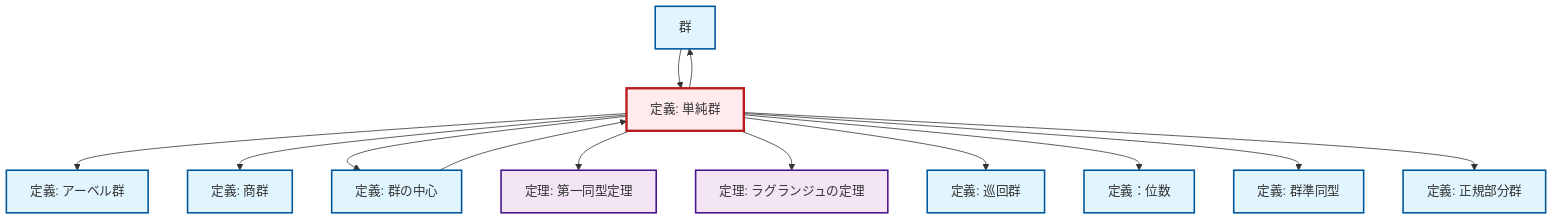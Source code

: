 graph TD
    classDef definition fill:#e1f5fe,stroke:#01579b,stroke-width:2px
    classDef theorem fill:#f3e5f5,stroke:#4a148c,stroke-width:2px
    classDef axiom fill:#fff3e0,stroke:#e65100,stroke-width:2px
    classDef example fill:#e8f5e9,stroke:#1b5e20,stroke-width:2px
    classDef current fill:#ffebee,stroke:#b71c1c,stroke-width:3px
    thm-first-isomorphism["定理: 第一同型定理"]:::theorem
    def-abelian-group["定義: アーベル群"]:::definition
    def-group["群"]:::definition
    def-homomorphism["定義: 群準同型"]:::definition
    def-quotient-group["定義: 商群"]:::definition
    def-normal-subgroup["定義: 正規部分群"]:::definition
    thm-lagrange["定理: ラグランジュの定理"]:::theorem
    def-center-of-group["定義: 群の中心"]:::definition
    def-simple-group["定義: 単純群"]:::definition
    def-order["定義：位数"]:::definition
    def-cyclic-group["定義: 巡回群"]:::definition
    def-simple-group --> def-abelian-group
    def-center-of-group --> def-simple-group
    def-simple-group --> def-quotient-group
    def-simple-group --> def-center-of-group
    def-simple-group --> def-group
    def-simple-group --> thm-first-isomorphism
    def-simple-group --> thm-lagrange
    def-simple-group --> def-cyclic-group
    def-group --> def-simple-group
    def-simple-group --> def-order
    def-simple-group --> def-homomorphism
    def-simple-group --> def-normal-subgroup
    class def-simple-group current